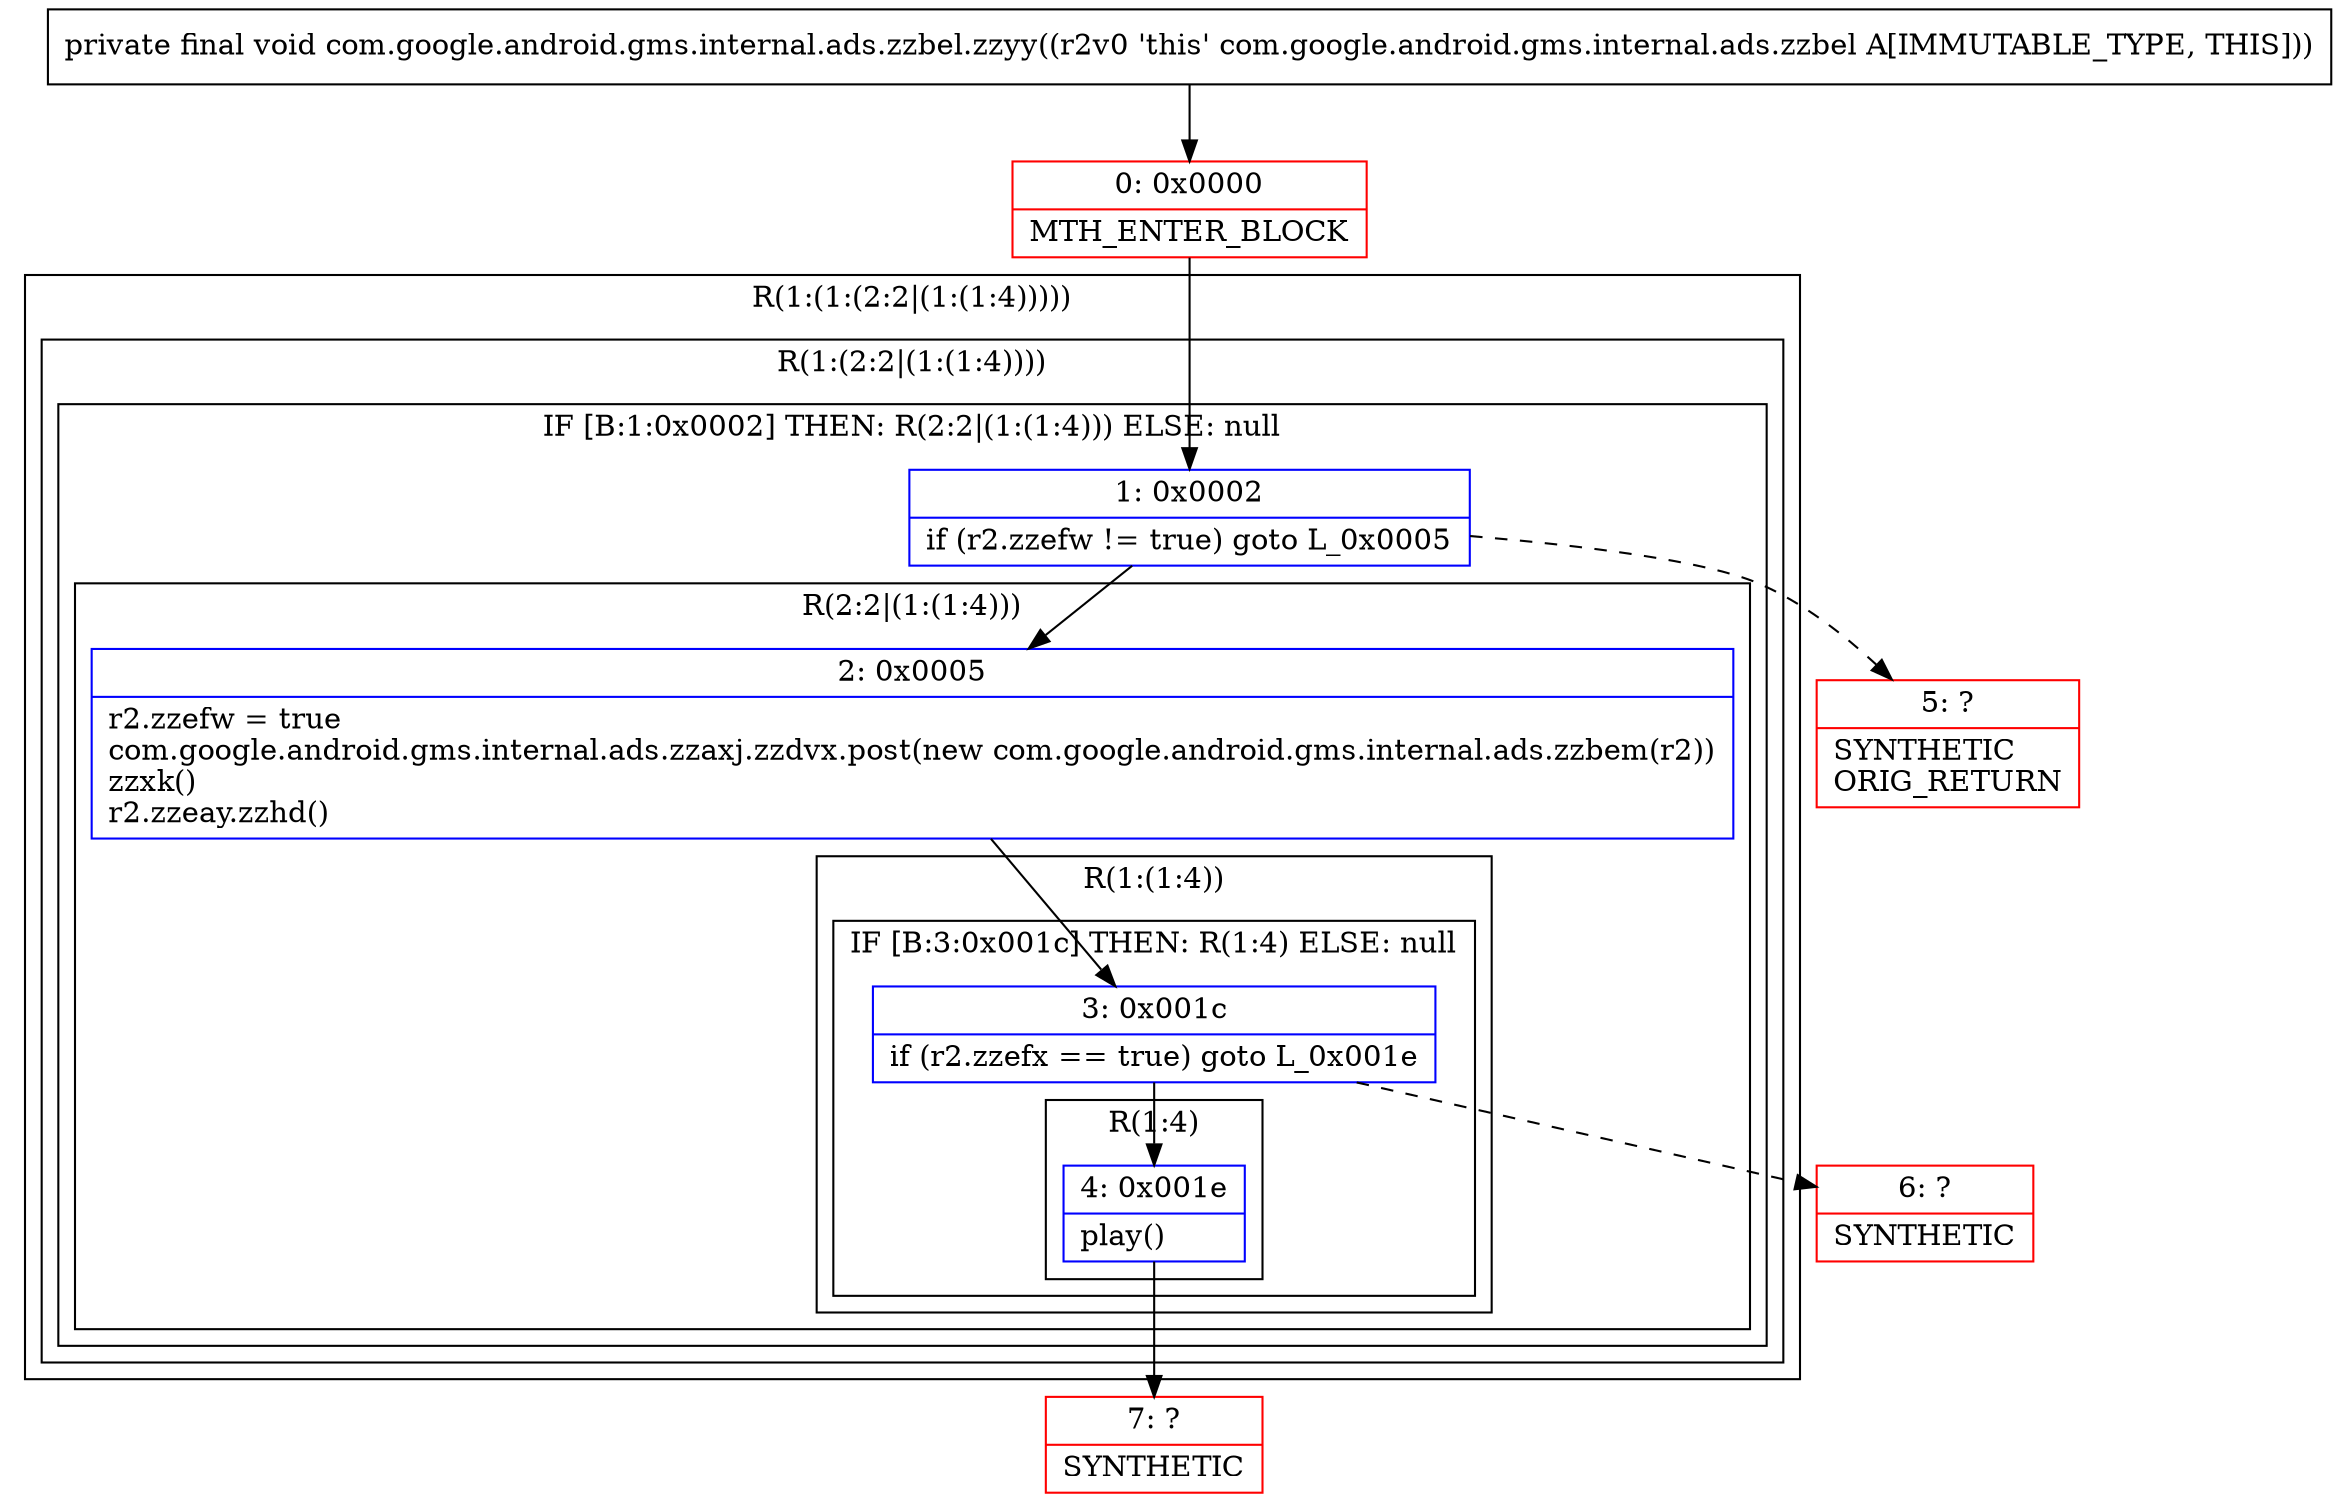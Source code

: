 digraph "CFG forcom.google.android.gms.internal.ads.zzbel.zzyy()V" {
subgraph cluster_Region_2068528832 {
label = "R(1:(1:(2:2|(1:(1:4)))))";
node [shape=record,color=blue];
subgraph cluster_Region_931661012 {
label = "R(1:(2:2|(1:(1:4))))";
node [shape=record,color=blue];
subgraph cluster_IfRegion_997247681 {
label = "IF [B:1:0x0002] THEN: R(2:2|(1:(1:4))) ELSE: null";
node [shape=record,color=blue];
Node_1 [shape=record,label="{1\:\ 0x0002|if (r2.zzefw != true) goto L_0x0005\l}"];
subgraph cluster_Region_1958292823 {
label = "R(2:2|(1:(1:4)))";
node [shape=record,color=blue];
Node_2 [shape=record,label="{2\:\ 0x0005|r2.zzefw = true\lcom.google.android.gms.internal.ads.zzaxj.zzdvx.post(new com.google.android.gms.internal.ads.zzbem(r2))\lzzxk()\lr2.zzeay.zzhd()\l}"];
subgraph cluster_Region_1453760574 {
label = "R(1:(1:4))";
node [shape=record,color=blue];
subgraph cluster_IfRegion_562016410 {
label = "IF [B:3:0x001c] THEN: R(1:4) ELSE: null";
node [shape=record,color=blue];
Node_3 [shape=record,label="{3\:\ 0x001c|if (r2.zzefx == true) goto L_0x001e\l}"];
subgraph cluster_Region_476332214 {
label = "R(1:4)";
node [shape=record,color=blue];
Node_4 [shape=record,label="{4\:\ 0x001e|play()\l}"];
}
}
}
}
}
}
}
Node_0 [shape=record,color=red,label="{0\:\ 0x0000|MTH_ENTER_BLOCK\l}"];
Node_5 [shape=record,color=red,label="{5\:\ ?|SYNTHETIC\lORIG_RETURN\l}"];
Node_6 [shape=record,color=red,label="{6\:\ ?|SYNTHETIC\l}"];
Node_7 [shape=record,color=red,label="{7\:\ ?|SYNTHETIC\l}"];
MethodNode[shape=record,label="{private final void com.google.android.gms.internal.ads.zzbel.zzyy((r2v0 'this' com.google.android.gms.internal.ads.zzbel A[IMMUTABLE_TYPE, THIS])) }"];
MethodNode -> Node_0;
Node_1 -> Node_2;
Node_1 -> Node_5[style=dashed];
Node_2 -> Node_3;
Node_3 -> Node_4;
Node_3 -> Node_6[style=dashed];
Node_4 -> Node_7;
Node_0 -> Node_1;
}

